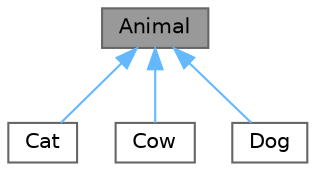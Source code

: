 digraph "Animal"
{
 // LATEX_PDF_SIZE
  bgcolor="transparent";
  edge [fontname=Helvetica,fontsize=10,labelfontname=Helvetica,labelfontsize=10];
  node [fontname=Helvetica,fontsize=10,shape=box,height=0.2,width=0.4];
  Node1 [id="Node000001",label="Animal",height=0.2,width=0.4,color="gray40", fillcolor="grey60", style="filled", fontcolor="black",tooltip="Base class representing a general animal."];
  Node1 -> Node2 [id="edge1_Node000001_Node000002",dir="back",color="steelblue1",style="solid",tooltip=" "];
  Node2 [id="Node000002",label="Cat",height=0.2,width=0.4,color="gray40", fillcolor="white", style="filled",URL="$classCat.html",tooltip="Derived class representing a cat."];
  Node1 -> Node3 [id="edge2_Node000001_Node000003",dir="back",color="steelblue1",style="solid",tooltip=" "];
  Node3 [id="Node000003",label="Cow",height=0.2,width=0.4,color="gray40", fillcolor="white", style="filled",URL="$classCow.html",tooltip="Derived class representing a cow."];
  Node1 -> Node4 [id="edge3_Node000001_Node000004",dir="back",color="steelblue1",style="solid",tooltip=" "];
  Node4 [id="Node000004",label="Dog",height=0.2,width=0.4,color="gray40", fillcolor="white", style="filled",URL="$classDog.html",tooltip="Derived class representing a dog."];
}
